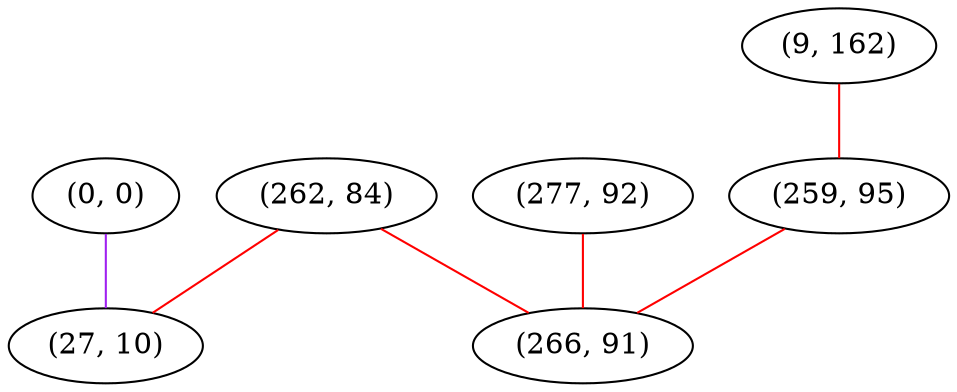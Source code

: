 graph "" {
"(0, 0)";
"(262, 84)";
"(9, 162)";
"(277, 92)";
"(259, 95)";
"(27, 10)";
"(266, 91)";
"(0, 0)" -- "(27, 10)"  [color=purple, key=0, weight=4];
"(262, 84)" -- "(27, 10)"  [color=red, key=0, weight=1];
"(262, 84)" -- "(266, 91)"  [color=red, key=0, weight=1];
"(9, 162)" -- "(259, 95)"  [color=red, key=0, weight=1];
"(277, 92)" -- "(266, 91)"  [color=red, key=0, weight=1];
"(259, 95)" -- "(266, 91)"  [color=red, key=0, weight=1];
}

